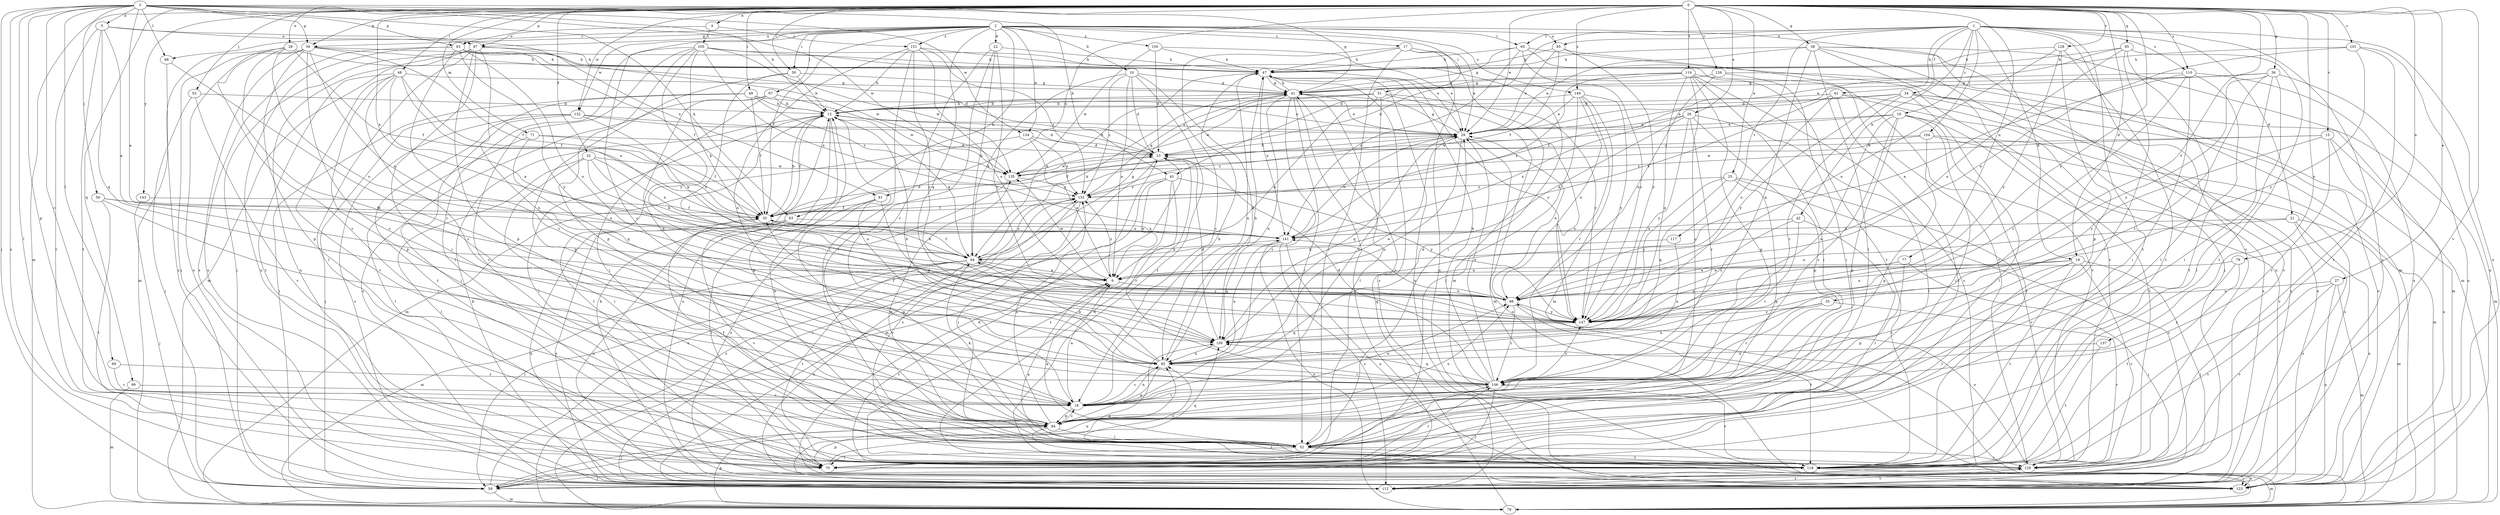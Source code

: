 strict digraph  {
0;
1;
2;
3;
4;
5;
6;
10;
12;
15;
16;
17;
18;
19;
21;
22;
23;
25;
26;
27;
28;
29;
32;
33;
34;
35;
36;
38;
39;
41;
42;
45;
47;
48;
49;
50;
51;
52;
53;
56;
59;
61;
63;
64;
65;
67;
68;
69;
70;
71;
76;
77;
78;
81;
82;
85;
87;
88;
93;
94;
95;
99;
100;
101;
104;
105;
106;
110;
112;
114;
117;
118;
123;
126;
128;
129;
132;
134;
135;
137;
141;
143;
147;
149;
150;
151;
152;
0 -> 4  [label=a];
0 -> 15  [label=c];
0 -> 19  [label=d];
0 -> 25  [label=e];
0 -> 26  [label=e];
0 -> 27  [label=e];
0 -> 28  [label=e];
0 -> 29  [label=e];
0 -> 32  [label=f];
0 -> 33  [label=f];
0 -> 36  [label=g];
0 -> 38  [label=g];
0 -> 39  [label=g];
0 -> 48  [label=i];
0 -> 49  [label=i];
0 -> 50  [label=i];
0 -> 53  [label=j];
0 -> 71  [label=m];
0 -> 76  [label=m];
0 -> 77  [label=n];
0 -> 78  [label=n];
0 -> 81  [label=n];
0 -> 93  [label=p];
0 -> 95  [label=q];
0 -> 99  [label=q];
0 -> 101  [label=r];
0 -> 110  [label=s];
0 -> 114  [label=t];
0 -> 126  [label=v];
0 -> 128  [label=v];
0 -> 129  [label=v];
0 -> 132  [label=w];
0 -> 137  [label=x];
0 -> 141  [label=x];
0 -> 143  [label=y];
0 -> 147  [label=y];
0 -> 149  [label=z];
1 -> 16  [label=c];
1 -> 19  [label=d];
1 -> 21  [label=d];
1 -> 34  [label=f];
1 -> 42  [label=h];
1 -> 45  [label=h];
1 -> 61  [label=k];
1 -> 65  [label=l];
1 -> 85  [label=o];
1 -> 104  [label=r];
1 -> 110  [label=s];
1 -> 112  [label=s];
1 -> 117  [label=t];
1 -> 118  [label=t];
1 -> 123  [label=u];
1 -> 129  [label=v];
2 -> 10  [label=b];
2 -> 17  [label=c];
2 -> 18  [label=c];
2 -> 22  [label=d];
2 -> 35  [label=f];
2 -> 39  [label=g];
2 -> 50  [label=i];
2 -> 51  [label=i];
2 -> 63  [label=k];
2 -> 65  [label=l];
2 -> 67  [label=l];
2 -> 68  [label=l];
2 -> 76  [label=m];
2 -> 85  [label=o];
2 -> 87  [label=o];
2 -> 100  [label=q];
2 -> 132  [label=w];
2 -> 134  [label=w];
2 -> 149  [label=z];
2 -> 150  [label=z];
2 -> 151  [label=z];
3 -> 5  [label=a];
3 -> 6  [label=a];
3 -> 12  [label=b];
3 -> 18  [label=c];
3 -> 39  [label=g];
3 -> 41  [label=g];
3 -> 45  [label=h];
3 -> 56  [label=j];
3 -> 59  [label=j];
3 -> 63  [label=k];
3 -> 68  [label=l];
3 -> 69  [label=l];
3 -> 70  [label=l];
3 -> 93  [label=p];
3 -> 94  [label=p];
3 -> 112  [label=s];
3 -> 134  [label=w];
3 -> 135  [label=w];
4 -> 87  [label=o];
4 -> 105  [label=r];
4 -> 151  [label=z];
5 -> 6  [label=a];
5 -> 70  [label=l];
5 -> 81  [label=n];
5 -> 87  [label=o];
5 -> 100  [label=q];
5 -> 118  [label=t];
6 -> 88  [label=o];
6 -> 118  [label=t];
6 -> 135  [label=w];
6 -> 152  [label=z];
10 -> 6  [label=a];
10 -> 23  [label=d];
10 -> 41  [label=g];
10 -> 64  [label=k];
10 -> 100  [label=q];
10 -> 118  [label=t];
10 -> 152  [label=z];
12 -> 29  [label=e];
12 -> 35  [label=f];
12 -> 64  [label=k];
12 -> 70  [label=l];
12 -> 76  [label=m];
12 -> 82  [label=n];
12 -> 94  [label=p];
12 -> 123  [label=u];
15 -> 18  [label=c];
15 -> 23  [label=d];
15 -> 123  [label=u];
15 -> 129  [label=v];
15 -> 147  [label=y];
15 -> 152  [label=z];
16 -> 18  [label=c];
16 -> 29  [label=e];
16 -> 52  [label=i];
16 -> 82  [label=n];
16 -> 94  [label=p];
16 -> 118  [label=t];
16 -> 129  [label=v];
16 -> 135  [label=w];
17 -> 18  [label=c];
17 -> 29  [label=e];
17 -> 47  [label=h];
17 -> 52  [label=i];
17 -> 76  [label=m];
17 -> 123  [label=u];
18 -> 6  [label=a];
18 -> 47  [label=h];
18 -> 82  [label=n];
18 -> 88  [label=o];
18 -> 94  [label=p];
19 -> 6  [label=a];
19 -> 18  [label=c];
19 -> 59  [label=j];
19 -> 70  [label=l];
19 -> 88  [label=o];
19 -> 118  [label=t];
19 -> 129  [label=v];
21 -> 76  [label=m];
21 -> 88  [label=o];
21 -> 112  [label=s];
21 -> 123  [label=u];
21 -> 141  [label=x];
22 -> 47  [label=h];
22 -> 52  [label=i];
22 -> 64  [label=k];
22 -> 106  [label=r];
22 -> 147  [label=y];
23 -> 12  [label=b];
23 -> 76  [label=m];
23 -> 112  [label=s];
23 -> 135  [label=w];
25 -> 94  [label=p];
25 -> 100  [label=q];
25 -> 112  [label=s];
25 -> 129  [label=v];
25 -> 147  [label=y];
25 -> 152  [label=z];
26 -> 29  [label=e];
26 -> 64  [label=k];
26 -> 70  [label=l];
26 -> 94  [label=p];
26 -> 106  [label=r];
26 -> 141  [label=x];
26 -> 147  [label=y];
27 -> 76  [label=m];
27 -> 88  [label=o];
27 -> 118  [label=t];
27 -> 123  [label=u];
27 -> 129  [label=v];
28 -> 18  [label=c];
28 -> 35  [label=f];
28 -> 47  [label=h];
28 -> 82  [label=n];
28 -> 88  [label=o];
28 -> 112  [label=s];
29 -> 23  [label=d];
29 -> 35  [label=f];
29 -> 41  [label=g];
29 -> 82  [label=n];
29 -> 100  [label=q];
29 -> 123  [label=u];
29 -> 147  [label=y];
29 -> 152  [label=z];
32 -> 52  [label=i];
32 -> 64  [label=k];
32 -> 70  [label=l];
32 -> 135  [label=w];
32 -> 141  [label=x];
32 -> 147  [label=y];
33 -> 82  [label=n];
33 -> 106  [label=r];
33 -> 129  [label=v];
33 -> 147  [label=y];
34 -> 12  [label=b];
34 -> 29  [label=e];
34 -> 70  [label=l];
34 -> 76  [label=m];
34 -> 106  [label=r];
34 -> 112  [label=s];
34 -> 123  [label=u];
34 -> 147  [label=y];
35 -> 12  [label=b];
35 -> 23  [label=d];
35 -> 64  [label=k];
35 -> 123  [label=u];
35 -> 141  [label=x];
36 -> 35  [label=f];
36 -> 41  [label=g];
36 -> 52  [label=i];
36 -> 70  [label=l];
36 -> 106  [label=r];
36 -> 123  [label=u];
36 -> 147  [label=y];
38 -> 29  [label=e];
38 -> 47  [label=h];
38 -> 52  [label=i];
38 -> 59  [label=j];
38 -> 76  [label=m];
38 -> 100  [label=q];
38 -> 112  [label=s];
38 -> 129  [label=v];
39 -> 6  [label=a];
39 -> 18  [label=c];
39 -> 23  [label=d];
39 -> 35  [label=f];
39 -> 47  [label=h];
39 -> 59  [label=j];
39 -> 94  [label=p];
39 -> 112  [label=s];
39 -> 123  [label=u];
41 -> 12  [label=b];
41 -> 18  [label=c];
41 -> 29  [label=e];
41 -> 47  [label=h];
41 -> 52  [label=i];
41 -> 59  [label=j];
41 -> 64  [label=k];
41 -> 70  [label=l];
41 -> 82  [label=n];
42 -> 70  [label=l];
42 -> 106  [label=r];
42 -> 141  [label=x];
42 -> 147  [label=y];
45 -> 6  [label=a];
45 -> 106  [label=r];
45 -> 112  [label=s];
45 -> 118  [label=t];
45 -> 147  [label=y];
45 -> 152  [label=z];
47 -> 41  [label=g];
47 -> 64  [label=k];
47 -> 82  [label=n];
47 -> 112  [label=s];
47 -> 123  [label=u];
47 -> 141  [label=x];
47 -> 147  [label=y];
48 -> 6  [label=a];
48 -> 18  [label=c];
48 -> 35  [label=f];
48 -> 41  [label=g];
48 -> 94  [label=p];
48 -> 118  [label=t];
48 -> 129  [label=v];
48 -> 141  [label=x];
49 -> 12  [label=b];
49 -> 29  [label=e];
49 -> 35  [label=f];
49 -> 59  [label=j];
49 -> 118  [label=t];
49 -> 152  [label=z];
50 -> 12  [label=b];
50 -> 41  [label=g];
50 -> 88  [label=o];
50 -> 94  [label=p];
51 -> 6  [label=a];
51 -> 12  [label=b];
51 -> 18  [label=c];
51 -> 76  [label=m];
51 -> 135  [label=w];
51 -> 147  [label=y];
52 -> 6  [label=a];
52 -> 35  [label=f];
52 -> 70  [label=l];
52 -> 106  [label=r];
52 -> 118  [label=t];
52 -> 129  [label=v];
52 -> 135  [label=w];
53 -> 12  [label=b];
53 -> 59  [label=j];
53 -> 129  [label=v];
56 -> 35  [label=f];
56 -> 106  [label=r];
56 -> 118  [label=t];
56 -> 141  [label=x];
59 -> 76  [label=m];
59 -> 82  [label=n];
59 -> 152  [label=z];
61 -> 12  [label=b];
61 -> 70  [label=l];
61 -> 88  [label=o];
61 -> 112  [label=s];
61 -> 123  [label=u];
61 -> 141  [label=x];
63 -> 112  [label=s];
63 -> 123  [label=u];
63 -> 129  [label=v];
63 -> 141  [label=x];
64 -> 6  [label=a];
64 -> 35  [label=f];
64 -> 41  [label=g];
64 -> 59  [label=j];
64 -> 76  [label=m];
64 -> 118  [label=t];
64 -> 123  [label=u];
64 -> 147  [label=y];
64 -> 152  [label=z];
65 -> 41  [label=g];
65 -> 47  [label=h];
65 -> 118  [label=t];
65 -> 123  [label=u];
65 -> 141  [label=x];
65 -> 147  [label=y];
67 -> 12  [label=b];
67 -> 52  [label=i];
67 -> 82  [label=n];
67 -> 112  [label=s];
67 -> 135  [label=w];
68 -> 76  [label=m];
68 -> 106  [label=r];
69 -> 18  [label=c];
69 -> 106  [label=r];
70 -> 94  [label=p];
70 -> 100  [label=q];
70 -> 106  [label=r];
71 -> 23  [label=d];
71 -> 35  [label=f];
71 -> 70  [label=l];
71 -> 100  [label=q];
76 -> 41  [label=g];
76 -> 94  [label=p];
76 -> 141  [label=x];
76 -> 152  [label=z];
77 -> 6  [label=a];
77 -> 59  [label=j];
77 -> 94  [label=p];
77 -> 147  [label=y];
78 -> 6  [label=a];
78 -> 106  [label=r];
78 -> 118  [label=t];
81 -> 35  [label=f];
81 -> 70  [label=l];
81 -> 94  [label=p];
81 -> 100  [label=q];
82 -> 12  [label=b];
82 -> 18  [label=c];
82 -> 29  [label=e];
82 -> 47  [label=h];
82 -> 64  [label=k];
82 -> 94  [label=p];
82 -> 106  [label=r];
85 -> 29  [label=e];
85 -> 35  [label=f];
85 -> 47  [label=h];
85 -> 129  [label=v];
85 -> 147  [label=y];
87 -> 47  [label=h];
87 -> 52  [label=i];
87 -> 59  [label=j];
87 -> 70  [label=l];
87 -> 76  [label=m];
87 -> 82  [label=n];
87 -> 94  [label=p];
87 -> 123  [label=u];
87 -> 135  [label=w];
88 -> 29  [label=e];
88 -> 106  [label=r];
88 -> 118  [label=t];
88 -> 141  [label=x];
88 -> 147  [label=y];
93 -> 18  [label=c];
93 -> 29  [label=e];
93 -> 35  [label=f];
93 -> 47  [label=h];
93 -> 88  [label=o];
93 -> 112  [label=s];
93 -> 123  [label=u];
93 -> 147  [label=y];
94 -> 18  [label=c];
94 -> 52  [label=i];
94 -> 59  [label=j];
94 -> 64  [label=k];
94 -> 88  [label=o];
94 -> 118  [label=t];
94 -> 152  [label=z];
95 -> 29  [label=e];
95 -> 47  [label=h];
95 -> 52  [label=i];
95 -> 70  [label=l];
95 -> 88  [label=o];
95 -> 118  [label=t];
99 -> 18  [label=c];
99 -> 76  [label=m];
100 -> 23  [label=d];
100 -> 29  [label=e];
100 -> 35  [label=f];
100 -> 82  [label=n];
101 -> 6  [label=a];
101 -> 47  [label=h];
101 -> 118  [label=t];
101 -> 123  [label=u];
101 -> 147  [label=y];
104 -> 23  [label=d];
104 -> 76  [label=m];
104 -> 94  [label=p];
104 -> 112  [label=s];
104 -> 135  [label=w];
105 -> 29  [label=e];
105 -> 47  [label=h];
105 -> 64  [label=k];
105 -> 70  [label=l];
105 -> 94  [label=p];
105 -> 129  [label=v];
105 -> 135  [label=w];
105 -> 141  [label=x];
105 -> 147  [label=y];
106 -> 18  [label=c];
106 -> 23  [label=d];
106 -> 29  [label=e];
106 -> 47  [label=h];
106 -> 59  [label=j];
106 -> 100  [label=q];
106 -> 118  [label=t];
106 -> 147  [label=y];
110 -> 6  [label=a];
110 -> 41  [label=g];
110 -> 52  [label=i];
110 -> 106  [label=r];
110 -> 118  [label=t];
110 -> 123  [label=u];
112 -> 12  [label=b];
112 -> 100  [label=q];
112 -> 129  [label=v];
114 -> 18  [label=c];
114 -> 23  [label=d];
114 -> 41  [label=g];
114 -> 52  [label=i];
114 -> 94  [label=p];
114 -> 100  [label=q];
114 -> 112  [label=s];
114 -> 129  [label=v];
114 -> 141  [label=x];
117 -> 64  [label=k];
117 -> 82  [label=n];
118 -> 23  [label=d];
118 -> 76  [label=m];
118 -> 82  [label=n];
118 -> 123  [label=u];
123 -> 12  [label=b];
123 -> 23  [label=d];
126 -> 41  [label=g];
126 -> 52  [label=i];
126 -> 76  [label=m];
126 -> 88  [label=o];
128 -> 47  [label=h];
128 -> 88  [label=o];
128 -> 94  [label=p];
128 -> 118  [label=t];
128 -> 147  [label=y];
129 -> 6  [label=a];
129 -> 12  [label=b];
129 -> 59  [label=j];
129 -> 88  [label=o];
129 -> 112  [label=s];
132 -> 23  [label=d];
132 -> 29  [label=e];
132 -> 52  [label=i];
132 -> 59  [label=j];
132 -> 64  [label=k];
132 -> 112  [label=s];
134 -> 6  [label=a];
134 -> 23  [label=d];
134 -> 70  [label=l];
134 -> 152  [label=z];
135 -> 123  [label=u];
135 -> 152  [label=z];
137 -> 82  [label=n];
137 -> 118  [label=t];
141 -> 29  [label=e];
141 -> 64  [label=k];
141 -> 82  [label=n];
141 -> 100  [label=q];
141 -> 112  [label=s];
141 -> 123  [label=u];
143 -> 35  [label=f];
143 -> 59  [label=j];
147 -> 100  [label=q];
149 -> 12  [label=b];
149 -> 29  [label=e];
149 -> 70  [label=l];
149 -> 76  [label=m];
149 -> 88  [label=o];
149 -> 106  [label=r];
149 -> 147  [label=y];
150 -> 23  [label=d];
150 -> 47  [label=h];
150 -> 52  [label=i];
150 -> 135  [label=w];
151 -> 12  [label=b];
151 -> 47  [label=h];
151 -> 52  [label=i];
151 -> 82  [label=n];
151 -> 88  [label=o];
151 -> 147  [label=y];
151 -> 152  [label=z];
152 -> 35  [label=f];
152 -> 41  [label=g];
152 -> 52  [label=i];
152 -> 129  [label=v];
}
